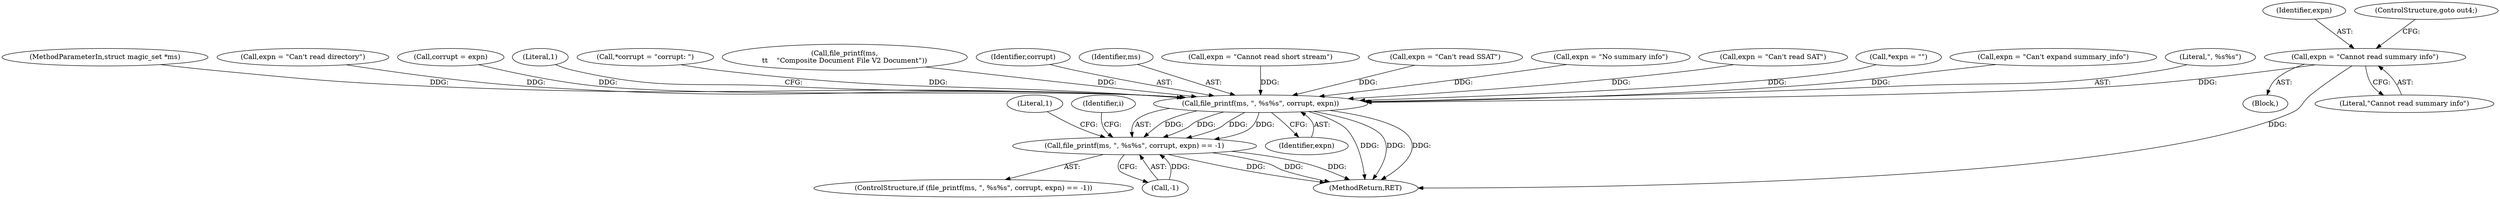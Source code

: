 digraph "0_file_6d209c1c489457397a5763bca4b28e43aac90391_2@API" {
"1000329" [label="(Call,expn = \"Cannot read summary info\")"];
"1000517" [label="(Call,file_printf(ms, \", %s%s\", corrupt, expn))"];
"1000516" [label="(Call,file_printf(ms, \", %s%s\", corrupt, expn) == -1)"];
"1000101" [label="(MethodParameterIn,struct magic_set *ms)"];
"1000227" [label="(Call,expn = \"Can't read directory\")"];
"1000321" [label="(Call,corrupt = expn)"];
"1000523" [label="(Literal,1)"];
"1000516" [label="(Call,file_printf(ms, \", %s%s\", corrupt, expn) == -1)"];
"1000119" [label="(Call,*corrupt = \"corrupt: \")"];
"1000330" [label="(Identifier,expn)"];
"1000515" [label="(ControlStructure,if (file_printf(ms, \", %s%s\", corrupt, expn) == -1))"];
"1000504" [label="(Call,file_printf(ms,\n\t\t    \"Composite Document File V2 Document\"))"];
"1000526" [label="(Literal,1)"];
"1000328" [label="(Block,)"];
"1000520" [label="(Identifier,corrupt)"];
"1000518" [label="(Identifier,ms)"];
"1000522" [label="(Call,-1)"];
"1000521" [label="(Identifier,expn)"];
"1000544" [label="(MethodReturn,RET)"];
"1000252" [label="(Call,expn = \"Cannot read short stream\")"];
"1000517" [label="(Call,file_printf(ms, \", %s%s\", corrupt, expn))"];
"1000200" [label="(Call,expn = \"Can't read SSAT\")"];
"1000324" [label="(Call,expn = \"No summary info\")"];
"1000329" [label="(Call,expn = \"Cannot read summary info\")"];
"1000173" [label="(Call,expn = \"Can't read SAT\")"];
"1000115" [label="(Call,*expn = \"\")"];
"1000540" [label="(Identifier,i)"];
"1000332" [label="(ControlStructure,goto out4;)"];
"1000350" [label="(Call,expn = \"Can't expand summary_info\")"];
"1000519" [label="(Literal,\", %s%s\")"];
"1000331" [label="(Literal,\"Cannot read summary info\")"];
"1000329" -> "1000328"  [label="AST: "];
"1000329" -> "1000331"  [label="CFG: "];
"1000330" -> "1000329"  [label="AST: "];
"1000331" -> "1000329"  [label="AST: "];
"1000332" -> "1000329"  [label="CFG: "];
"1000329" -> "1000544"  [label="DDG: "];
"1000329" -> "1000517"  [label="DDG: "];
"1000517" -> "1000516"  [label="AST: "];
"1000517" -> "1000521"  [label="CFG: "];
"1000518" -> "1000517"  [label="AST: "];
"1000519" -> "1000517"  [label="AST: "];
"1000520" -> "1000517"  [label="AST: "];
"1000521" -> "1000517"  [label="AST: "];
"1000523" -> "1000517"  [label="CFG: "];
"1000517" -> "1000544"  [label="DDG: "];
"1000517" -> "1000544"  [label="DDG: "];
"1000517" -> "1000544"  [label="DDG: "];
"1000517" -> "1000516"  [label="DDG: "];
"1000517" -> "1000516"  [label="DDG: "];
"1000517" -> "1000516"  [label="DDG: "];
"1000517" -> "1000516"  [label="DDG: "];
"1000504" -> "1000517"  [label="DDG: "];
"1000101" -> "1000517"  [label="DDG: "];
"1000321" -> "1000517"  [label="DDG: "];
"1000119" -> "1000517"  [label="DDG: "];
"1000200" -> "1000517"  [label="DDG: "];
"1000350" -> "1000517"  [label="DDG: "];
"1000252" -> "1000517"  [label="DDG: "];
"1000227" -> "1000517"  [label="DDG: "];
"1000324" -> "1000517"  [label="DDG: "];
"1000115" -> "1000517"  [label="DDG: "];
"1000173" -> "1000517"  [label="DDG: "];
"1000516" -> "1000515"  [label="AST: "];
"1000516" -> "1000522"  [label="CFG: "];
"1000522" -> "1000516"  [label="AST: "];
"1000526" -> "1000516"  [label="CFG: "];
"1000540" -> "1000516"  [label="CFG: "];
"1000516" -> "1000544"  [label="DDG: "];
"1000516" -> "1000544"  [label="DDG: "];
"1000516" -> "1000544"  [label="DDG: "];
"1000522" -> "1000516"  [label="DDG: "];
}
